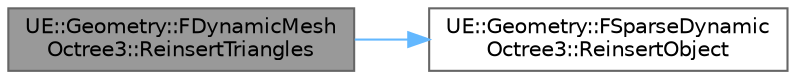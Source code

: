 digraph "UE::Geometry::FDynamicMeshOctree3::ReinsertTriangles"
{
 // INTERACTIVE_SVG=YES
 // LATEX_PDF_SIZE
  bgcolor="transparent";
  edge [fontname=Helvetica,fontsize=10,labelfontname=Helvetica,labelfontsize=10];
  node [fontname=Helvetica,fontsize=10,shape=box,height=0.2,width=0.4];
  rankdir="LR";
  Node1 [id="Node000001",label="UE::Geometry::FDynamicMesh\lOctree3::ReinsertTriangles",height=0.2,width=0.4,color="gray40", fillcolor="grey60", style="filled", fontcolor="black",tooltip="Reinsert a set of triangles into the tree."];
  Node1 -> Node2 [id="edge1_Node000001_Node000002",color="steelblue1",style="solid",tooltip=" "];
  Node2 [id="Node000002",label="UE::Geometry::FSparseDynamic\lOctree3::ReinsertObject",height=0.2,width=0.4,color="grey40", fillcolor="white", style="filled",URL="$d8/d48/classUE_1_1Geometry_1_1FSparseDynamicOctree3.html#af1c66a5c95dc76568697d9c9e27d6471",tooltip="Update the position of an object in the octree."];
}
